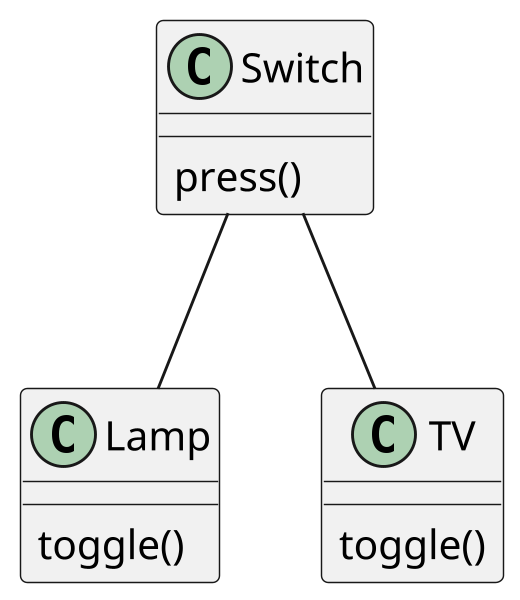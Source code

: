 @startuml dip1
scale 600*600
hide footbox

class Switch{
    press()
}

class Lamp{
    toggle()
}

class TV{
    toggle()
}

Switch -- Lamp
Switch -- TV

@enduml